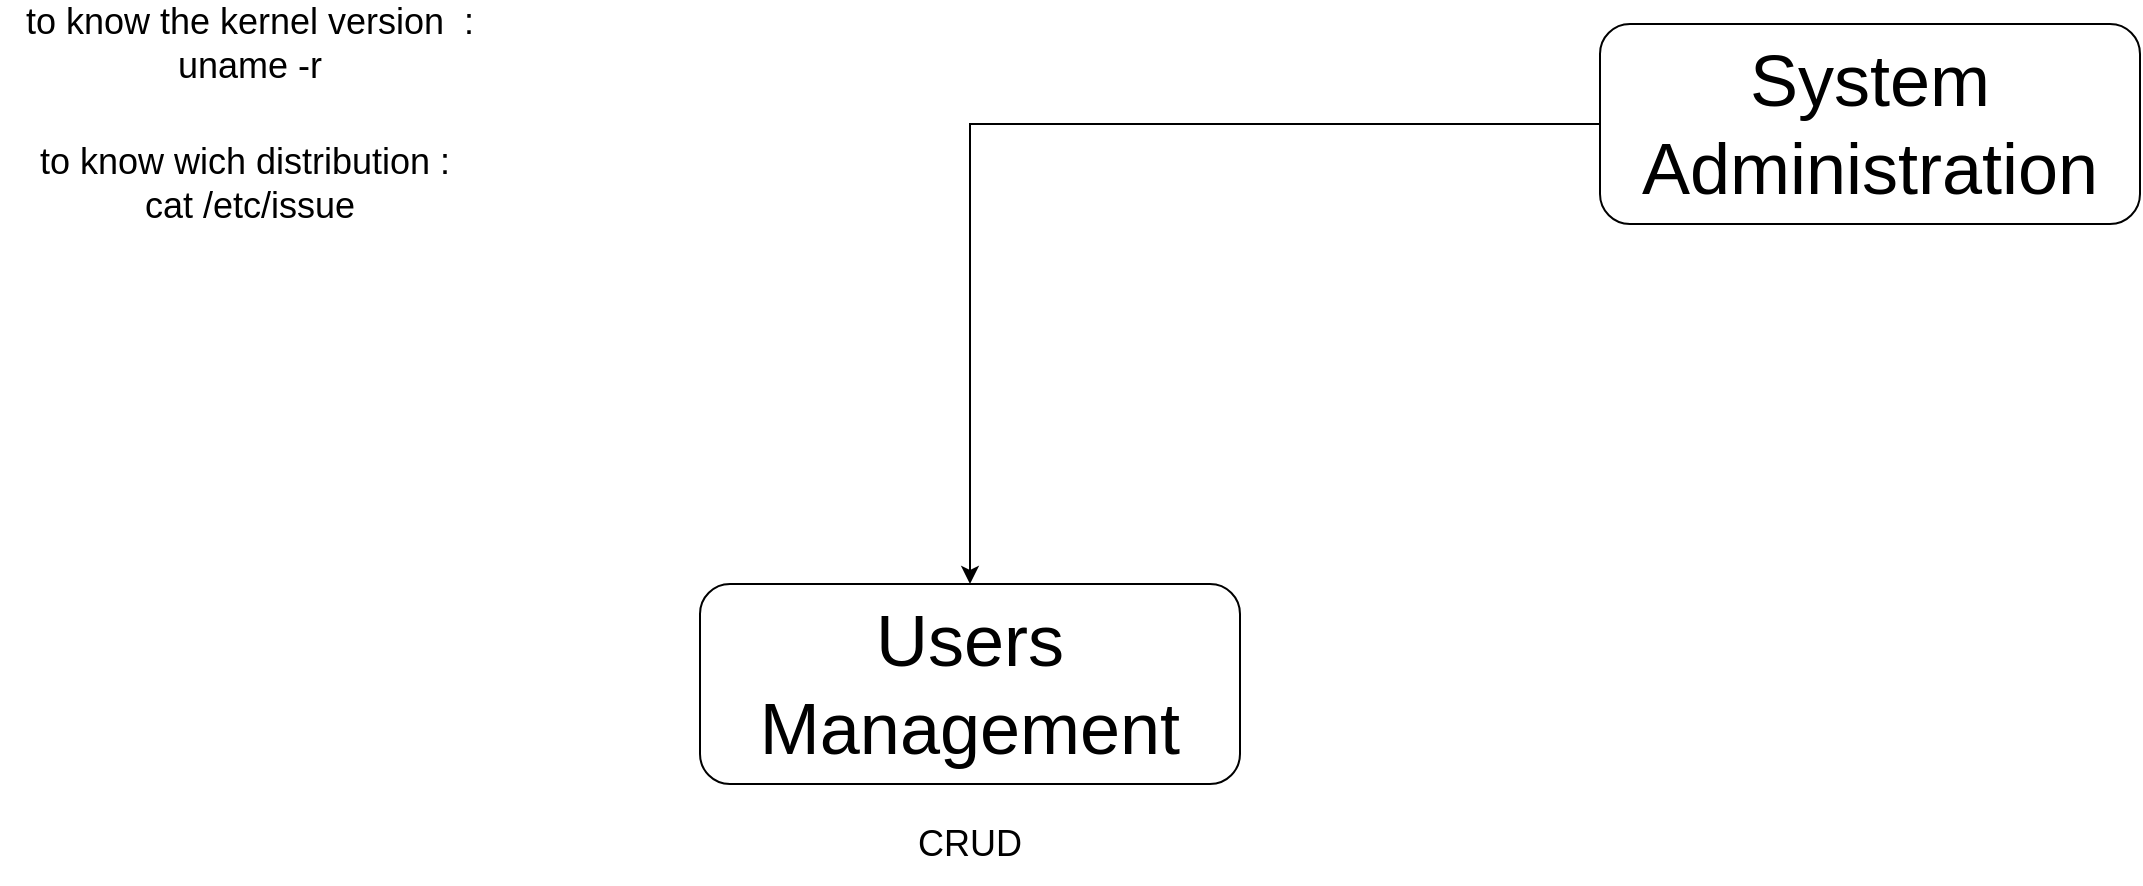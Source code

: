 <mxfile version="25.0.3">
  <diagram name="Page-1" id="OAdOA_UvlIZ6axQzJkBe">
    <mxGraphModel dx="1348" dy="1153" grid="1" gridSize="10" guides="1" tooltips="1" connect="1" arrows="1" fold="1" page="0" pageScale="1" pageWidth="827" pageHeight="1169" math="0" shadow="0">
      <root>
        <mxCell id="0" />
        <mxCell id="1" parent="0" />
        <mxCell id="QTLMk_r2gnErtUBBn6q5-6" style="edgeStyle=orthogonalEdgeStyle;rounded=0;orthogonalLoop=1;jettySize=auto;html=1;" parent="1" source="QTLMk_r2gnErtUBBn6q5-1" target="QTLMk_r2gnErtUBBn6q5-7" edge="1">
          <mxGeometry relative="1" as="geometry">
            <mxPoint y="250" as="targetPoint" />
          </mxGeometry>
        </mxCell>
        <mxCell id="QTLMk_r2gnErtUBBn6q5-1" value="&lt;font style=&quot;font-size: 36px;&quot;&gt;System Administration&lt;/font&gt;" style="rounded=1;whiteSpace=wrap;html=1;" parent="1" vertex="1">
          <mxGeometry x="290" width="270" height="100" as="geometry" />
        </mxCell>
        <mxCell id="QTLMk_r2gnErtUBBn6q5-7" value="&lt;font style=&quot;font-size: 36px;&quot;&gt;Users Management&lt;/font&gt;" style="rounded=1;whiteSpace=wrap;html=1;" parent="1" vertex="1">
          <mxGeometry x="-160" y="280" width="270" height="100" as="geometry" />
        </mxCell>
        <mxCell id="QTLMk_r2gnErtUBBn6q5-9" value="&lt;font style=&quot;font-size: 18px;&quot;&gt;to know the kernel version&amp;nbsp; : uname -r&lt;/font&gt;" style="text;strokeColor=none;align=center;fillColor=none;html=1;verticalAlign=middle;whiteSpace=wrap;rounded=0;" parent="1" vertex="1">
          <mxGeometry x="-510" y="-10" width="250" height="40" as="geometry" />
        </mxCell>
        <mxCell id="QTLMk_r2gnErtUBBn6q5-10" value="&lt;font style=&quot;font-size: 18px;&quot;&gt;to know wich distribution :&amp;nbsp;&lt;/font&gt;&lt;div&gt;&lt;font style=&quot;font-size: 18px;&quot;&gt;cat /etc/issue&lt;/font&gt;&lt;/div&gt;" style="text;strokeColor=none;align=center;fillColor=none;html=1;verticalAlign=middle;whiteSpace=wrap;rounded=0;" parent="1" vertex="1">
          <mxGeometry x="-510" y="60" width="250" height="40" as="geometry" />
        </mxCell>
        <mxCell id="QTLMk_r2gnErtUBBn6q5-11" value="&lt;span style=&quot;font-size: 18px;&quot;&gt;CRUD&lt;/span&gt;" style="text;strokeColor=none;align=center;fillColor=none;html=1;verticalAlign=middle;whiteSpace=wrap;rounded=0;" parent="1" vertex="1">
          <mxGeometry x="-150" y="390" width="250" height="40" as="geometry" />
        </mxCell>
      </root>
    </mxGraphModel>
  </diagram>
</mxfile>
